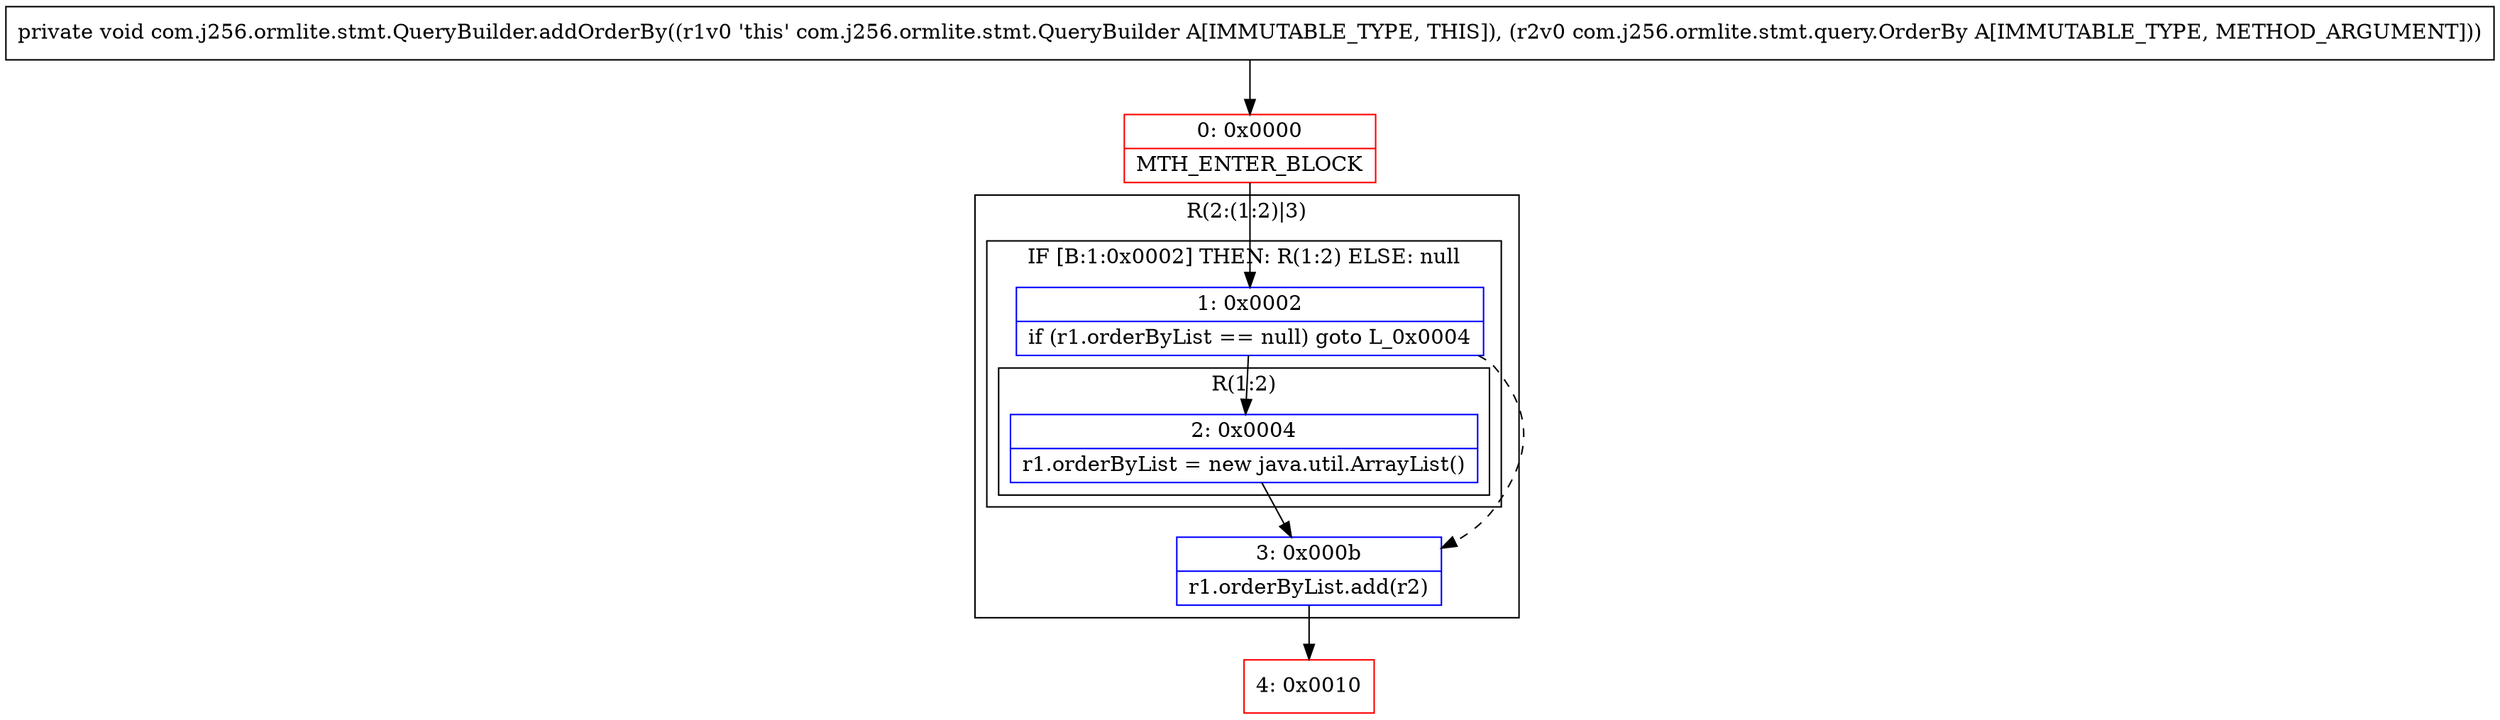 digraph "CFG forcom.j256.ormlite.stmt.QueryBuilder.addOrderBy(Lcom\/j256\/ormlite\/stmt\/query\/OrderBy;)V" {
subgraph cluster_Region_528597743 {
label = "R(2:(1:2)|3)";
node [shape=record,color=blue];
subgraph cluster_IfRegion_1127558527 {
label = "IF [B:1:0x0002] THEN: R(1:2) ELSE: null";
node [shape=record,color=blue];
Node_1 [shape=record,label="{1\:\ 0x0002|if (r1.orderByList == null) goto L_0x0004\l}"];
subgraph cluster_Region_363840407 {
label = "R(1:2)";
node [shape=record,color=blue];
Node_2 [shape=record,label="{2\:\ 0x0004|r1.orderByList = new java.util.ArrayList()\l}"];
}
}
Node_3 [shape=record,label="{3\:\ 0x000b|r1.orderByList.add(r2)\l}"];
}
Node_0 [shape=record,color=red,label="{0\:\ 0x0000|MTH_ENTER_BLOCK\l}"];
Node_4 [shape=record,color=red,label="{4\:\ 0x0010}"];
MethodNode[shape=record,label="{private void com.j256.ormlite.stmt.QueryBuilder.addOrderBy((r1v0 'this' com.j256.ormlite.stmt.QueryBuilder A[IMMUTABLE_TYPE, THIS]), (r2v0 com.j256.ormlite.stmt.query.OrderBy A[IMMUTABLE_TYPE, METHOD_ARGUMENT])) }"];
MethodNode -> Node_0;
Node_1 -> Node_2;
Node_1 -> Node_3[style=dashed];
Node_2 -> Node_3;
Node_3 -> Node_4;
Node_0 -> Node_1;
}

